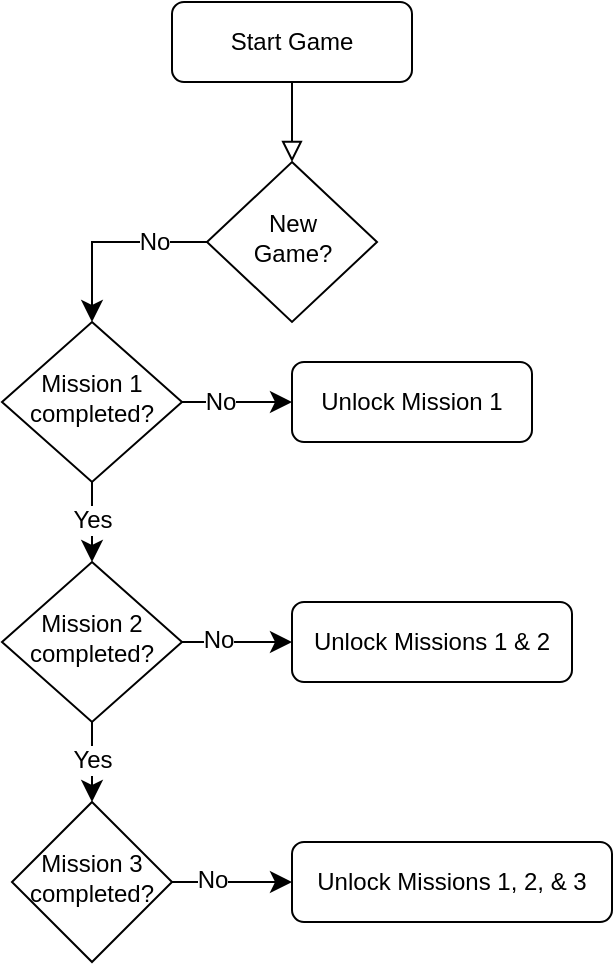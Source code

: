 <mxfile version="24.8.3">
  <diagram id="C5RBs43oDa-KdzZeNtuy" name="Missions">
    <mxGraphModel dx="794" dy="412" grid="1" gridSize="10" guides="1" tooltips="1" connect="1" arrows="1" fold="1" page="1" pageScale="1" pageWidth="827" pageHeight="1169" math="0" shadow="0">
      <root>
        <mxCell id="WIyWlLk6GJQsqaUBKTNV-0" />
        <mxCell id="WIyWlLk6GJQsqaUBKTNV-1" parent="WIyWlLk6GJQsqaUBKTNV-0" />
        <mxCell id="WIyWlLk6GJQsqaUBKTNV-2" value="" style="rounded=0;html=1;jettySize=auto;orthogonalLoop=1;fontSize=11;endArrow=block;endFill=0;endSize=8;strokeWidth=1;shadow=0;labelBackgroundColor=none;edgeStyle=orthogonalEdgeStyle;" parent="WIyWlLk6GJQsqaUBKTNV-1" source="WIyWlLk6GJQsqaUBKTNV-3" target="WIyWlLk6GJQsqaUBKTNV-6" edge="1">
          <mxGeometry relative="1" as="geometry" />
        </mxCell>
        <mxCell id="WIyWlLk6GJQsqaUBKTNV-3" value="Start Game" style="rounded=1;whiteSpace=wrap;html=1;fontSize=12;glass=0;strokeWidth=1;shadow=0;" parent="WIyWlLk6GJQsqaUBKTNV-1" vertex="1">
          <mxGeometry x="160" y="80" width="120" height="40" as="geometry" />
        </mxCell>
        <mxCell id="WIyWlLk6GJQsqaUBKTNV-6" value="New&lt;div&gt;Game?&lt;/div&gt;" style="rhombus;whiteSpace=wrap;html=1;shadow=0;fontFamily=Helvetica;fontSize=12;align=center;strokeWidth=1;spacing=6;spacingTop=-4;" parent="WIyWlLk6GJQsqaUBKTNV-1" vertex="1">
          <mxGeometry x="177.5" y="160" width="85" height="80" as="geometry" />
        </mxCell>
        <mxCell id="np6QOFBzYv1G_04yiWS4-5" style="edgeStyle=none;curved=1;rounded=0;orthogonalLoop=1;jettySize=auto;html=1;exitX=1;exitY=0.5;exitDx=0;exitDy=0;entryX=0;entryY=0.5;entryDx=0;entryDy=0;fontSize=12;startSize=8;endSize=8;" parent="WIyWlLk6GJQsqaUBKTNV-1" source="WIyWlLk6GJQsqaUBKTNV-10" target="WIyWlLk6GJQsqaUBKTNV-12" edge="1">
          <mxGeometry relative="1" as="geometry" />
        </mxCell>
        <mxCell id="np6QOFBzYv1G_04yiWS4-6" value="No" style="edgeLabel;html=1;align=center;verticalAlign=middle;resizable=0;points=[];fontSize=12;" parent="np6QOFBzYv1G_04yiWS4-5" vertex="1" connectable="0">
          <mxGeometry x="-0.32" relative="1" as="geometry">
            <mxPoint as="offset" />
          </mxGeometry>
        </mxCell>
        <mxCell id="np6QOFBzYv1G_04yiWS4-8" style="edgeStyle=none;curved=1;rounded=0;orthogonalLoop=1;jettySize=auto;html=1;entryX=0.5;entryY=0;entryDx=0;entryDy=0;fontSize=12;startSize=8;endSize=8;" parent="WIyWlLk6GJQsqaUBKTNV-1" source="WIyWlLk6GJQsqaUBKTNV-10" target="np6QOFBzYv1G_04yiWS4-7" edge="1">
          <mxGeometry relative="1" as="geometry" />
        </mxCell>
        <mxCell id="np6QOFBzYv1G_04yiWS4-9" value="Yes" style="edgeLabel;html=1;align=center;verticalAlign=middle;resizable=0;points=[];fontSize=12;" parent="np6QOFBzYv1G_04yiWS4-8" vertex="1" connectable="0">
          <mxGeometry x="0.1" y="4" relative="1" as="geometry">
            <mxPoint x="-4" y="-3" as="offset" />
          </mxGeometry>
        </mxCell>
        <mxCell id="WIyWlLk6GJQsqaUBKTNV-10" value="Mission 1 completed?" style="rhombus;whiteSpace=wrap;html=1;shadow=0;fontFamily=Helvetica;fontSize=12;align=center;strokeWidth=1;spacing=6;spacingTop=-4;" parent="WIyWlLk6GJQsqaUBKTNV-1" vertex="1">
          <mxGeometry x="75" y="240" width="90" height="80" as="geometry" />
        </mxCell>
        <mxCell id="WIyWlLk6GJQsqaUBKTNV-12" value="Unlock Mission 1" style="rounded=1;whiteSpace=wrap;html=1;fontSize=12;glass=0;strokeWidth=1;shadow=0;" parent="WIyWlLk6GJQsqaUBKTNV-1" vertex="1">
          <mxGeometry x="220" y="260" width="120" height="40" as="geometry" />
        </mxCell>
        <mxCell id="np6QOFBzYv1G_04yiWS4-2" value="" style="edgeStyle=segmentEdgeStyle;endArrow=classic;html=1;curved=0;rounded=0;endSize=8;startSize=8;fontSize=12;exitX=0;exitY=0.5;exitDx=0;exitDy=0;" parent="WIyWlLk6GJQsqaUBKTNV-1" source="WIyWlLk6GJQsqaUBKTNV-6" target="WIyWlLk6GJQsqaUBKTNV-10" edge="1">
          <mxGeometry width="50" height="50" relative="1" as="geometry">
            <mxPoint x="470" y="310" as="sourcePoint" />
            <mxPoint x="520" y="260" as="targetPoint" />
          </mxGeometry>
        </mxCell>
        <mxCell id="np6QOFBzYv1G_04yiWS4-3" value="No" style="edgeLabel;html=1;align=center;verticalAlign=middle;resizable=0;points=[];fontSize=12;" parent="np6QOFBzYv1G_04yiWS4-2" vertex="1" connectable="0">
          <mxGeometry x="-0.287" relative="1" as="geometry">
            <mxPoint x="8" as="offset" />
          </mxGeometry>
        </mxCell>
        <mxCell id="np6QOFBzYv1G_04yiWS4-10" style="edgeStyle=none;curved=1;rounded=0;orthogonalLoop=1;jettySize=auto;html=1;exitX=1;exitY=0.5;exitDx=0;exitDy=0;fontSize=12;startSize=8;endSize=8;entryX=0;entryY=0.5;entryDx=0;entryDy=0;" parent="WIyWlLk6GJQsqaUBKTNV-1" source="np6QOFBzYv1G_04yiWS4-7" target="np6QOFBzYv1G_04yiWS4-11" edge="1">
          <mxGeometry relative="1" as="geometry">
            <mxPoint x="240" y="420" as="targetPoint" />
          </mxGeometry>
        </mxCell>
        <mxCell id="np6QOFBzYv1G_04yiWS4-14" value="No" style="edgeLabel;html=1;align=center;verticalAlign=middle;resizable=0;points=[];fontSize=12;" parent="np6QOFBzYv1G_04yiWS4-10" vertex="1" connectable="0">
          <mxGeometry x="-0.35" y="1" relative="1" as="geometry">
            <mxPoint as="offset" />
          </mxGeometry>
        </mxCell>
        <mxCell id="np6QOFBzYv1G_04yiWS4-19" style="edgeStyle=none;curved=1;rounded=0;orthogonalLoop=1;jettySize=auto;html=1;exitX=0.5;exitY=1;exitDx=0;exitDy=0;entryX=0.5;entryY=0;entryDx=0;entryDy=0;fontSize=12;startSize=8;endSize=8;" parent="WIyWlLk6GJQsqaUBKTNV-1" source="np6QOFBzYv1G_04yiWS4-7" target="np6QOFBzYv1G_04yiWS4-17" edge="1">
          <mxGeometry relative="1" as="geometry" />
        </mxCell>
        <mxCell id="np6QOFBzYv1G_04yiWS4-20" value="Yes" style="edgeLabel;html=1;align=center;verticalAlign=middle;resizable=0;points=[];fontSize=12;" parent="np6QOFBzYv1G_04yiWS4-19" vertex="1" connectable="0">
          <mxGeometry x="-0.05" y="-3" relative="1" as="geometry">
            <mxPoint x="3" as="offset" />
          </mxGeometry>
        </mxCell>
        <mxCell id="np6QOFBzYv1G_04yiWS4-7" value="Mission 2 completed?" style="rhombus;whiteSpace=wrap;html=1;shadow=0;fontFamily=Helvetica;fontSize=12;align=center;strokeWidth=1;spacing=6;spacingTop=-4;" parent="WIyWlLk6GJQsqaUBKTNV-1" vertex="1">
          <mxGeometry x="75" y="360" width="90" height="80" as="geometry" />
        </mxCell>
        <mxCell id="np6QOFBzYv1G_04yiWS4-11" value="Unlock Missions 1 &amp;amp; 2" style="rounded=1;whiteSpace=wrap;html=1;fontSize=12;glass=0;strokeWidth=1;shadow=0;" parent="WIyWlLk6GJQsqaUBKTNV-1" vertex="1">
          <mxGeometry x="220" y="380" width="140" height="40" as="geometry" />
        </mxCell>
        <mxCell id="np6QOFBzYv1G_04yiWS4-15" style="edgeStyle=none;curved=1;rounded=0;orthogonalLoop=1;jettySize=auto;html=1;exitX=1;exitY=0.5;exitDx=0;exitDy=0;fontSize=12;startSize=8;endSize=8;entryX=0;entryY=0.5;entryDx=0;entryDy=0;" parent="WIyWlLk6GJQsqaUBKTNV-1" source="np6QOFBzYv1G_04yiWS4-17" target="np6QOFBzYv1G_04yiWS4-18" edge="1">
          <mxGeometry relative="1" as="geometry">
            <mxPoint x="242.5" y="540" as="targetPoint" />
          </mxGeometry>
        </mxCell>
        <mxCell id="np6QOFBzYv1G_04yiWS4-16" value="No" style="edgeLabel;html=1;align=center;verticalAlign=middle;resizable=0;points=[];fontSize=12;" parent="np6QOFBzYv1G_04yiWS4-15" vertex="1" connectable="0">
          <mxGeometry x="-0.35" y="1" relative="1" as="geometry">
            <mxPoint as="offset" />
          </mxGeometry>
        </mxCell>
        <mxCell id="np6QOFBzYv1G_04yiWS4-17" value="Mission 3 completed?" style="rhombus;whiteSpace=wrap;html=1;shadow=0;fontFamily=Helvetica;fontSize=12;align=center;strokeWidth=1;spacing=6;spacingTop=-4;" parent="WIyWlLk6GJQsqaUBKTNV-1" vertex="1">
          <mxGeometry x="80" y="480" width="80" height="80" as="geometry" />
        </mxCell>
        <mxCell id="np6QOFBzYv1G_04yiWS4-18" value="Unlock Missions 1, 2, &amp;amp; 3" style="rounded=1;whiteSpace=wrap;html=1;fontSize=12;glass=0;strokeWidth=1;shadow=0;" parent="WIyWlLk6GJQsqaUBKTNV-1" vertex="1">
          <mxGeometry x="220" y="500" width="160" height="40" as="geometry" />
        </mxCell>
      </root>
    </mxGraphModel>
  </diagram>
</mxfile>
